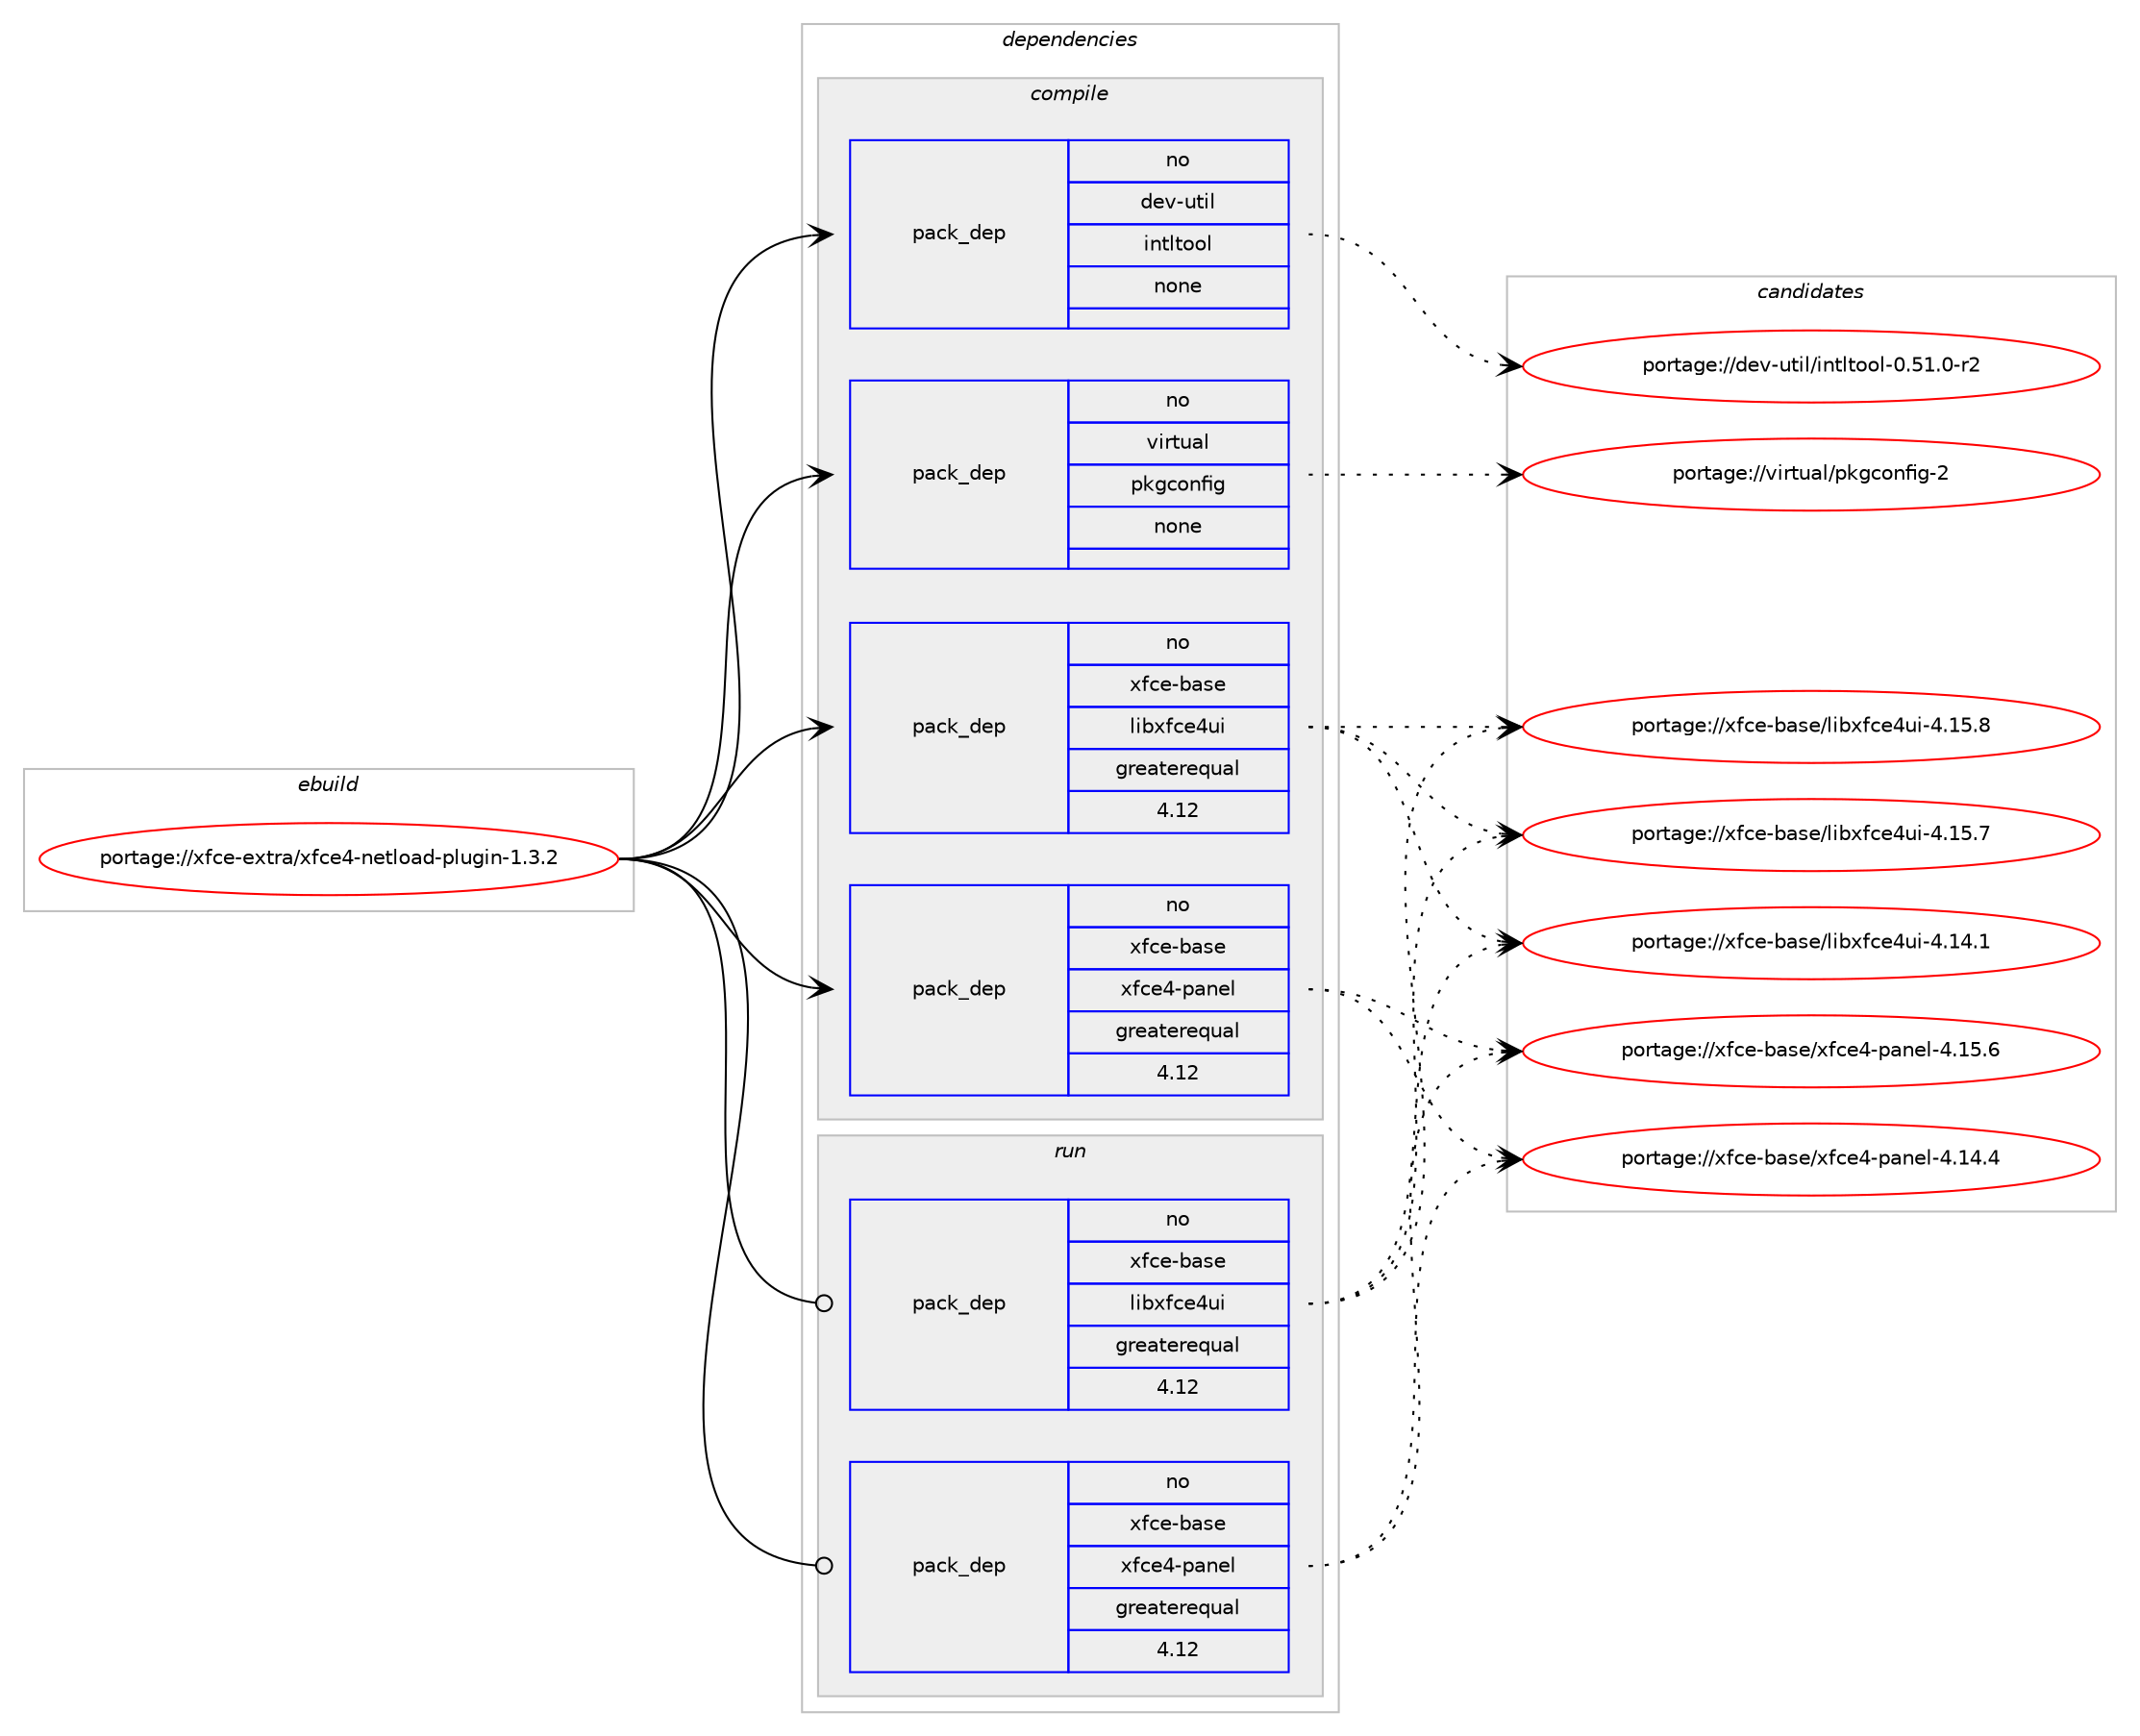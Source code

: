 digraph prolog {

# *************
# Graph options
# *************

newrank=true;
concentrate=true;
compound=true;
graph [rankdir=LR,fontname=Helvetica,fontsize=10,ranksep=1.5];#, ranksep=2.5, nodesep=0.2];
edge  [arrowhead=vee];
node  [fontname=Helvetica,fontsize=10];

# **********
# The ebuild
# **********

subgraph cluster_leftcol {
color=gray;
rank=same;
label=<<i>ebuild</i>>;
id [label="portage://xfce-extra/xfce4-netload-plugin-1.3.2", color=red, width=4, href="../xfce-extra/xfce4-netload-plugin-1.3.2.svg"];
}

# ****************
# The dependencies
# ****************

subgraph cluster_midcol {
color=gray;
label=<<i>dependencies</i>>;
subgraph cluster_compile {
fillcolor="#eeeeee";
style=filled;
label=<<i>compile</i>>;
subgraph pack66 {
dependency67 [label=<<TABLE BORDER="0" CELLBORDER="1" CELLSPACING="0" CELLPADDING="4" WIDTH="220"><TR><TD ROWSPAN="6" CELLPADDING="30">pack_dep</TD></TR><TR><TD WIDTH="110">no</TD></TR><TR><TD>dev-util</TD></TR><TR><TD>intltool</TD></TR><TR><TD>none</TD></TR><TR><TD></TD></TR></TABLE>>, shape=none, color=blue];
}
id:e -> dependency67:w [weight=20,style="solid",arrowhead="vee"];
subgraph pack67 {
dependency68 [label=<<TABLE BORDER="0" CELLBORDER="1" CELLSPACING="0" CELLPADDING="4" WIDTH="220"><TR><TD ROWSPAN="6" CELLPADDING="30">pack_dep</TD></TR><TR><TD WIDTH="110">no</TD></TR><TR><TD>virtual</TD></TR><TR><TD>pkgconfig</TD></TR><TR><TD>none</TD></TR><TR><TD></TD></TR></TABLE>>, shape=none, color=blue];
}
id:e -> dependency68:w [weight=20,style="solid",arrowhead="vee"];
subgraph pack68 {
dependency69 [label=<<TABLE BORDER="0" CELLBORDER="1" CELLSPACING="0" CELLPADDING="4" WIDTH="220"><TR><TD ROWSPAN="6" CELLPADDING="30">pack_dep</TD></TR><TR><TD WIDTH="110">no</TD></TR><TR><TD>xfce-base</TD></TR><TR><TD>libxfce4ui</TD></TR><TR><TD>greaterequal</TD></TR><TR><TD>4.12</TD></TR></TABLE>>, shape=none, color=blue];
}
id:e -> dependency69:w [weight=20,style="solid",arrowhead="vee"];
subgraph pack69 {
dependency70 [label=<<TABLE BORDER="0" CELLBORDER="1" CELLSPACING="0" CELLPADDING="4" WIDTH="220"><TR><TD ROWSPAN="6" CELLPADDING="30">pack_dep</TD></TR><TR><TD WIDTH="110">no</TD></TR><TR><TD>xfce-base</TD></TR><TR><TD>xfce4-panel</TD></TR><TR><TD>greaterequal</TD></TR><TR><TD>4.12</TD></TR></TABLE>>, shape=none, color=blue];
}
id:e -> dependency70:w [weight=20,style="solid",arrowhead="vee"];
}
subgraph cluster_compileandrun {
fillcolor="#eeeeee";
style=filled;
label=<<i>compile and run</i>>;
}
subgraph cluster_run {
fillcolor="#eeeeee";
style=filled;
label=<<i>run</i>>;
subgraph pack70 {
dependency71 [label=<<TABLE BORDER="0" CELLBORDER="1" CELLSPACING="0" CELLPADDING="4" WIDTH="220"><TR><TD ROWSPAN="6" CELLPADDING="30">pack_dep</TD></TR><TR><TD WIDTH="110">no</TD></TR><TR><TD>xfce-base</TD></TR><TR><TD>libxfce4ui</TD></TR><TR><TD>greaterequal</TD></TR><TR><TD>4.12</TD></TR></TABLE>>, shape=none, color=blue];
}
id:e -> dependency71:w [weight=20,style="solid",arrowhead="odot"];
subgraph pack71 {
dependency72 [label=<<TABLE BORDER="0" CELLBORDER="1" CELLSPACING="0" CELLPADDING="4" WIDTH="220"><TR><TD ROWSPAN="6" CELLPADDING="30">pack_dep</TD></TR><TR><TD WIDTH="110">no</TD></TR><TR><TD>xfce-base</TD></TR><TR><TD>xfce4-panel</TD></TR><TR><TD>greaterequal</TD></TR><TR><TD>4.12</TD></TR></TABLE>>, shape=none, color=blue];
}
id:e -> dependency72:w [weight=20,style="solid",arrowhead="odot"];
}
}

# **************
# The candidates
# **************

subgraph cluster_choices {
rank=same;
color=gray;
label=<<i>candidates</i>>;

subgraph choice66 {
color=black;
nodesep=1;
choice1001011184511711610510847105110116108116111111108454846534946484511450 [label="portage://dev-util/intltool-0.51.0-r2", color=red, width=4,href="../dev-util/intltool-0.51.0-r2.svg"];
dependency67:e -> choice1001011184511711610510847105110116108116111111108454846534946484511450:w [style=dotted,weight="100"];
}
subgraph choice67 {
color=black;
nodesep=1;
choice1181051141161179710847112107103991111101021051034550 [label="portage://virtual/pkgconfig-2", color=red, width=4,href="../virtual/pkgconfig-2.svg"];
dependency68:e -> choice1181051141161179710847112107103991111101021051034550:w [style=dotted,weight="100"];
}
subgraph choice68 {
color=black;
nodesep=1;
choice120102991014598971151014710810598120102991015211710545524649534656 [label="portage://xfce-base/libxfce4ui-4.15.8", color=red, width=4,href="../xfce-base/libxfce4ui-4.15.8.svg"];
choice120102991014598971151014710810598120102991015211710545524649534655 [label="portage://xfce-base/libxfce4ui-4.15.7", color=red, width=4,href="../xfce-base/libxfce4ui-4.15.7.svg"];
choice120102991014598971151014710810598120102991015211710545524649524649 [label="portage://xfce-base/libxfce4ui-4.14.1", color=red, width=4,href="../xfce-base/libxfce4ui-4.14.1.svg"];
dependency69:e -> choice120102991014598971151014710810598120102991015211710545524649534656:w [style=dotted,weight="100"];
dependency69:e -> choice120102991014598971151014710810598120102991015211710545524649534655:w [style=dotted,weight="100"];
dependency69:e -> choice120102991014598971151014710810598120102991015211710545524649524649:w [style=dotted,weight="100"];
}
subgraph choice69 {
color=black;
nodesep=1;
choice12010299101459897115101471201029910152451129711010110845524649534654 [label="portage://xfce-base/xfce4-panel-4.15.6", color=red, width=4,href="../xfce-base/xfce4-panel-4.15.6.svg"];
choice12010299101459897115101471201029910152451129711010110845524649524652 [label="portage://xfce-base/xfce4-panel-4.14.4", color=red, width=4,href="../xfce-base/xfce4-panel-4.14.4.svg"];
dependency70:e -> choice12010299101459897115101471201029910152451129711010110845524649534654:w [style=dotted,weight="100"];
dependency70:e -> choice12010299101459897115101471201029910152451129711010110845524649524652:w [style=dotted,weight="100"];
}
subgraph choice70 {
color=black;
nodesep=1;
choice120102991014598971151014710810598120102991015211710545524649534656 [label="portage://xfce-base/libxfce4ui-4.15.8", color=red, width=4,href="../xfce-base/libxfce4ui-4.15.8.svg"];
choice120102991014598971151014710810598120102991015211710545524649534655 [label="portage://xfce-base/libxfce4ui-4.15.7", color=red, width=4,href="../xfce-base/libxfce4ui-4.15.7.svg"];
choice120102991014598971151014710810598120102991015211710545524649524649 [label="portage://xfce-base/libxfce4ui-4.14.1", color=red, width=4,href="../xfce-base/libxfce4ui-4.14.1.svg"];
dependency71:e -> choice120102991014598971151014710810598120102991015211710545524649534656:w [style=dotted,weight="100"];
dependency71:e -> choice120102991014598971151014710810598120102991015211710545524649534655:w [style=dotted,weight="100"];
dependency71:e -> choice120102991014598971151014710810598120102991015211710545524649524649:w [style=dotted,weight="100"];
}
subgraph choice71 {
color=black;
nodesep=1;
choice12010299101459897115101471201029910152451129711010110845524649534654 [label="portage://xfce-base/xfce4-panel-4.15.6", color=red, width=4,href="../xfce-base/xfce4-panel-4.15.6.svg"];
choice12010299101459897115101471201029910152451129711010110845524649524652 [label="portage://xfce-base/xfce4-panel-4.14.4", color=red, width=4,href="../xfce-base/xfce4-panel-4.14.4.svg"];
dependency72:e -> choice12010299101459897115101471201029910152451129711010110845524649534654:w [style=dotted,weight="100"];
dependency72:e -> choice12010299101459897115101471201029910152451129711010110845524649524652:w [style=dotted,weight="100"];
}
}

}
